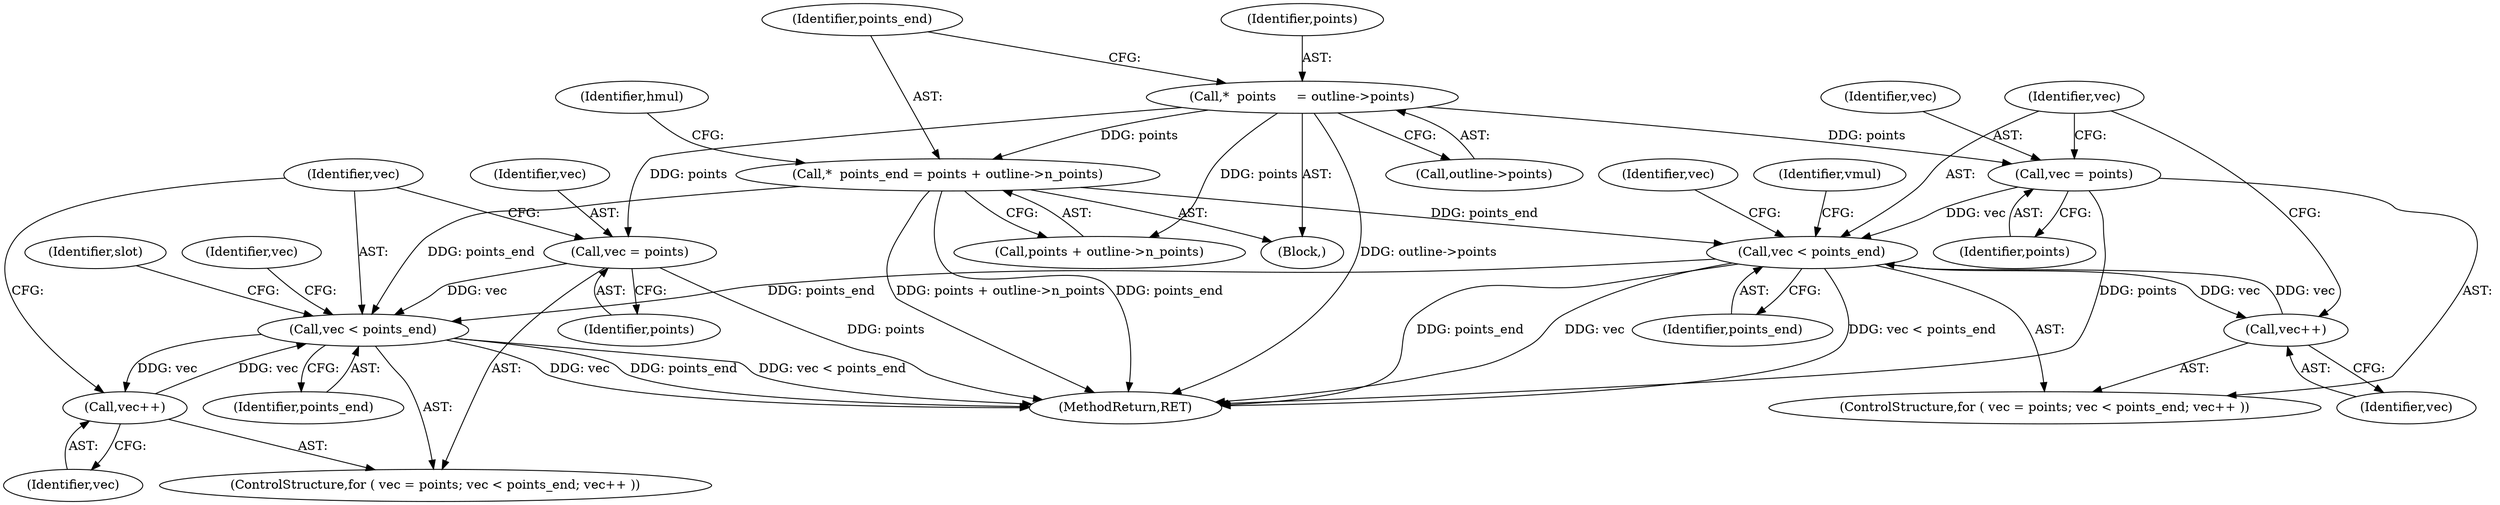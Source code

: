 digraph "0_savannah_6305b869d86ff415a33576df6d43729673c66eee_0@pointer" {
"1000578" [label="(Call,vec < points_end)"];
"1000581" [label="(Call,vec++)"];
"1000578" [label="(Call,vec < points_end)"];
"1000575" [label="(Call,vec = points)"];
"1000542" [label="(Call,*  points     = outline->points)"];
"1000562" [label="(Call,vec < points_end)"];
"1000559" [label="(Call,vec = points)"];
"1000565" [label="(Call,vec++)"];
"1000548" [label="(Call,*  points_end = points + outline->n_points)"];
"1000561" [label="(Identifier,points)"];
"1000559" [label="(Call,vec = points)"];
"1000542" [label="(Call,*  points     = outline->points)"];
"1000591" [label="(Identifier,slot)"];
"1000580" [label="(Identifier,points_end)"];
"1000558" [label="(ControlStructure,for ( vec = points; vec < points_end; vec++ ))"];
"1000563" [label="(Identifier,vec)"];
"1000557" [label="(Identifier,hmul)"];
"1000579" [label="(Identifier,vec)"];
"1000565" [label="(Call,vec++)"];
"1000585" [label="(Identifier,vec)"];
"1000569" [label="(Identifier,vec)"];
"1000560" [label="(Identifier,vec)"];
"1000578" [label="(Call,vec < points_end)"];
"1000564" [label="(Identifier,points_end)"];
"1000582" [label="(Identifier,vec)"];
"1000573" [label="(Identifier,vmul)"];
"1000548" [label="(Call,*  points_end = points + outline->n_points)"];
"1000581" [label="(Call,vec++)"];
"1000575" [label="(Call,vec = points)"];
"1000562" [label="(Call,vec < points_end)"];
"1000540" [label="(Block,)"];
"1000577" [label="(Identifier,points)"];
"1000550" [label="(Call,points + outline->n_points)"];
"1000566" [label="(Identifier,vec)"];
"1000544" [label="(Call,outline->points)"];
"1000576" [label="(Identifier,vec)"];
"1000543" [label="(Identifier,points)"];
"1000574" [label="(ControlStructure,for ( vec = points; vec < points_end; vec++ ))"];
"1000653" [label="(MethodReturn,RET)"];
"1000549" [label="(Identifier,points_end)"];
"1000578" -> "1000574"  [label="AST: "];
"1000578" -> "1000580"  [label="CFG: "];
"1000579" -> "1000578"  [label="AST: "];
"1000580" -> "1000578"  [label="AST: "];
"1000585" -> "1000578"  [label="CFG: "];
"1000591" -> "1000578"  [label="CFG: "];
"1000578" -> "1000653"  [label="DDG: vec"];
"1000578" -> "1000653"  [label="DDG: points_end"];
"1000578" -> "1000653"  [label="DDG: vec < points_end"];
"1000581" -> "1000578"  [label="DDG: vec"];
"1000575" -> "1000578"  [label="DDG: vec"];
"1000562" -> "1000578"  [label="DDG: points_end"];
"1000548" -> "1000578"  [label="DDG: points_end"];
"1000578" -> "1000581"  [label="DDG: vec"];
"1000581" -> "1000574"  [label="AST: "];
"1000581" -> "1000582"  [label="CFG: "];
"1000582" -> "1000581"  [label="AST: "];
"1000579" -> "1000581"  [label="CFG: "];
"1000575" -> "1000574"  [label="AST: "];
"1000575" -> "1000577"  [label="CFG: "];
"1000576" -> "1000575"  [label="AST: "];
"1000577" -> "1000575"  [label="AST: "];
"1000579" -> "1000575"  [label="CFG: "];
"1000575" -> "1000653"  [label="DDG: points"];
"1000542" -> "1000575"  [label="DDG: points"];
"1000542" -> "1000540"  [label="AST: "];
"1000542" -> "1000544"  [label="CFG: "];
"1000543" -> "1000542"  [label="AST: "];
"1000544" -> "1000542"  [label="AST: "];
"1000549" -> "1000542"  [label="CFG: "];
"1000542" -> "1000653"  [label="DDG: outline->points"];
"1000542" -> "1000548"  [label="DDG: points"];
"1000542" -> "1000550"  [label="DDG: points"];
"1000542" -> "1000559"  [label="DDG: points"];
"1000562" -> "1000558"  [label="AST: "];
"1000562" -> "1000564"  [label="CFG: "];
"1000563" -> "1000562"  [label="AST: "];
"1000564" -> "1000562"  [label="AST: "];
"1000569" -> "1000562"  [label="CFG: "];
"1000573" -> "1000562"  [label="CFG: "];
"1000562" -> "1000653"  [label="DDG: vec"];
"1000562" -> "1000653"  [label="DDG: vec < points_end"];
"1000562" -> "1000653"  [label="DDG: points_end"];
"1000559" -> "1000562"  [label="DDG: vec"];
"1000565" -> "1000562"  [label="DDG: vec"];
"1000548" -> "1000562"  [label="DDG: points_end"];
"1000562" -> "1000565"  [label="DDG: vec"];
"1000559" -> "1000558"  [label="AST: "];
"1000559" -> "1000561"  [label="CFG: "];
"1000560" -> "1000559"  [label="AST: "];
"1000561" -> "1000559"  [label="AST: "];
"1000563" -> "1000559"  [label="CFG: "];
"1000559" -> "1000653"  [label="DDG: points"];
"1000565" -> "1000558"  [label="AST: "];
"1000565" -> "1000566"  [label="CFG: "];
"1000566" -> "1000565"  [label="AST: "];
"1000563" -> "1000565"  [label="CFG: "];
"1000548" -> "1000540"  [label="AST: "];
"1000548" -> "1000550"  [label="CFG: "];
"1000549" -> "1000548"  [label="AST: "];
"1000550" -> "1000548"  [label="AST: "];
"1000557" -> "1000548"  [label="CFG: "];
"1000548" -> "1000653"  [label="DDG: points + outline->n_points"];
"1000548" -> "1000653"  [label="DDG: points_end"];
}

